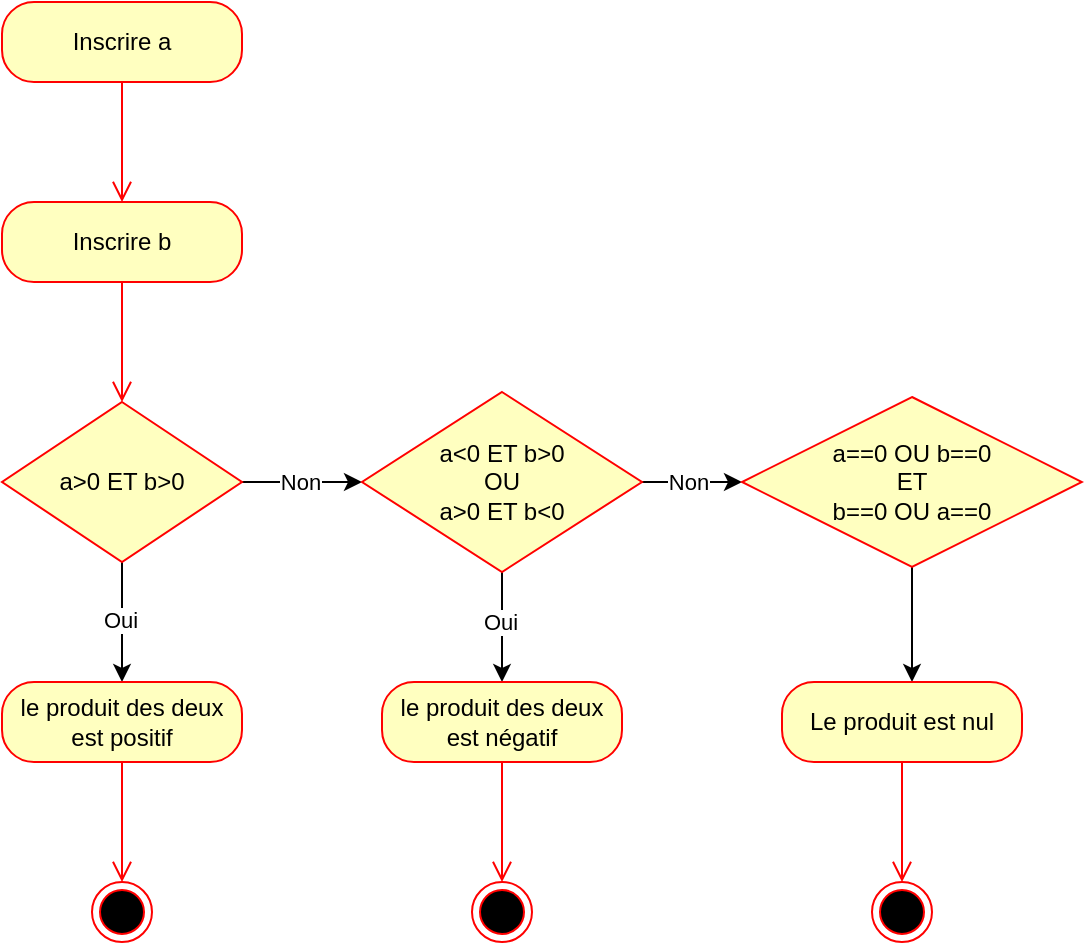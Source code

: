 <mxfile version="22.0.3" type="device">
  <diagram name="Page-1" id="1obBWLqowYyARvPOqe6l">
    <mxGraphModel dx="424" dy="605" grid="1" gridSize="10" guides="1" tooltips="1" connect="1" arrows="1" fold="1" page="1" pageScale="1" pageWidth="827" pageHeight="1169" math="0" shadow="0">
      <root>
        <mxCell id="0" />
        <mxCell id="1" parent="0" />
        <mxCell id="rDlRXXDWAEyXCIB3qSJB-1" value="Inscrire a" style="rounded=1;whiteSpace=wrap;html=1;arcSize=40;fontColor=#000000;fillColor=#ffffc0;strokeColor=#ff0000;" vertex="1" parent="1">
          <mxGeometry x="30" y="30" width="120" height="40" as="geometry" />
        </mxCell>
        <mxCell id="rDlRXXDWAEyXCIB3qSJB-2" value="" style="edgeStyle=orthogonalEdgeStyle;html=1;verticalAlign=bottom;endArrow=open;endSize=8;strokeColor=#ff0000;rounded=0;" edge="1" source="rDlRXXDWAEyXCIB3qSJB-1" parent="1">
          <mxGeometry relative="1" as="geometry">
            <mxPoint x="90" y="130" as="targetPoint" />
          </mxGeometry>
        </mxCell>
        <mxCell id="rDlRXXDWAEyXCIB3qSJB-3" value="Inscrire b" style="rounded=1;whiteSpace=wrap;html=1;arcSize=40;fontColor=#000000;fillColor=#ffffc0;strokeColor=#ff0000;" vertex="1" parent="1">
          <mxGeometry x="30" y="130" width="120" height="40" as="geometry" />
        </mxCell>
        <mxCell id="rDlRXXDWAEyXCIB3qSJB-4" value="" style="edgeStyle=orthogonalEdgeStyle;html=1;verticalAlign=bottom;endArrow=open;endSize=8;strokeColor=#ff0000;rounded=0;" edge="1" source="rDlRXXDWAEyXCIB3qSJB-3" parent="1">
          <mxGeometry relative="1" as="geometry">
            <mxPoint x="90" y="230" as="targetPoint" />
          </mxGeometry>
        </mxCell>
        <mxCell id="rDlRXXDWAEyXCIB3qSJB-11" style="edgeStyle=orthogonalEdgeStyle;rounded=0;orthogonalLoop=1;jettySize=auto;html=1;" edge="1" parent="1" source="rDlRXXDWAEyXCIB3qSJB-5">
          <mxGeometry relative="1" as="geometry">
            <mxPoint x="210" y="270" as="targetPoint" />
          </mxGeometry>
        </mxCell>
        <mxCell id="rDlRXXDWAEyXCIB3qSJB-16" value="Non" style="edgeLabel;html=1;align=center;verticalAlign=middle;resizable=0;points=[];" vertex="1" connectable="0" parent="rDlRXXDWAEyXCIB3qSJB-11">
          <mxGeometry x="-0.041" relative="1" as="geometry">
            <mxPoint as="offset" />
          </mxGeometry>
        </mxCell>
        <mxCell id="rDlRXXDWAEyXCIB3qSJB-12" style="edgeStyle=orthogonalEdgeStyle;rounded=0;orthogonalLoop=1;jettySize=auto;html=1;" edge="1" parent="1" source="rDlRXXDWAEyXCIB3qSJB-5">
          <mxGeometry relative="1" as="geometry">
            <mxPoint x="90" y="370" as="targetPoint" />
          </mxGeometry>
        </mxCell>
        <mxCell id="rDlRXXDWAEyXCIB3qSJB-15" value="Oui" style="edgeLabel;html=1;align=center;verticalAlign=middle;resizable=0;points=[];" vertex="1" connectable="0" parent="rDlRXXDWAEyXCIB3qSJB-12">
          <mxGeometry x="-0.041" y="-1" relative="1" as="geometry">
            <mxPoint as="offset" />
          </mxGeometry>
        </mxCell>
        <mxCell id="rDlRXXDWAEyXCIB3qSJB-5" value="a&amp;gt;0 ET b&amp;gt;0" style="rhombus;whiteSpace=wrap;html=1;fontColor=#000000;fillColor=#ffffc0;strokeColor=#ff0000;" vertex="1" parent="1">
          <mxGeometry x="30" y="230" width="120" height="80" as="geometry" />
        </mxCell>
        <mxCell id="rDlRXXDWAEyXCIB3qSJB-13" style="edgeStyle=orthogonalEdgeStyle;rounded=0;orthogonalLoop=1;jettySize=auto;html=1;" edge="1" parent="1" source="rDlRXXDWAEyXCIB3qSJB-8">
          <mxGeometry relative="1" as="geometry">
            <mxPoint x="280" y="370" as="targetPoint" />
          </mxGeometry>
        </mxCell>
        <mxCell id="rDlRXXDWAEyXCIB3qSJB-18" value="Oui" style="edgeLabel;html=1;align=center;verticalAlign=middle;resizable=0;points=[];" vertex="1" connectable="0" parent="rDlRXXDWAEyXCIB3qSJB-13">
          <mxGeometry x="-0.099" y="-1" relative="1" as="geometry">
            <mxPoint as="offset" />
          </mxGeometry>
        </mxCell>
        <mxCell id="rDlRXXDWAEyXCIB3qSJB-14" style="edgeStyle=orthogonalEdgeStyle;rounded=0;orthogonalLoop=1;jettySize=auto;html=1;" edge="1" parent="1" source="rDlRXXDWAEyXCIB3qSJB-8">
          <mxGeometry relative="1" as="geometry">
            <mxPoint x="400" y="270" as="targetPoint" />
          </mxGeometry>
        </mxCell>
        <mxCell id="rDlRXXDWAEyXCIB3qSJB-17" value="Non" style="edgeLabel;html=1;align=center;verticalAlign=middle;resizable=0;points=[];" vertex="1" connectable="0" parent="rDlRXXDWAEyXCIB3qSJB-14">
          <mxGeometry x="-0.089" relative="1" as="geometry">
            <mxPoint as="offset" />
          </mxGeometry>
        </mxCell>
        <mxCell id="rDlRXXDWAEyXCIB3qSJB-8" value="a&amp;lt;0 ET b&amp;gt;0 &lt;br&gt;OU &lt;br&gt;a&amp;gt;0 ET b&amp;lt;0" style="rhombus;whiteSpace=wrap;html=1;fontColor=#000000;fillColor=#ffffc0;strokeColor=#ff0000;" vertex="1" parent="1">
          <mxGeometry x="210" y="225" width="140" height="90" as="geometry" />
        </mxCell>
        <mxCell id="rDlRXXDWAEyXCIB3qSJB-19" value="" style="ellipse;html=1;shape=endState;fillColor=#000000;strokeColor=#ff0000;" vertex="1" parent="1">
          <mxGeometry x="75" y="470" width="30" height="30" as="geometry" />
        </mxCell>
        <mxCell id="rDlRXXDWAEyXCIB3qSJB-20" value="" style="ellipse;html=1;shape=endState;fillColor=#000000;strokeColor=#ff0000;" vertex="1" parent="1">
          <mxGeometry x="265" y="470" width="30" height="30" as="geometry" />
        </mxCell>
        <mxCell id="rDlRXXDWAEyXCIB3qSJB-30" style="edgeStyle=orthogonalEdgeStyle;rounded=0;orthogonalLoop=1;jettySize=auto;html=1;" edge="1" parent="1" source="rDlRXXDWAEyXCIB3qSJB-21">
          <mxGeometry relative="1" as="geometry">
            <mxPoint x="485" y="370" as="targetPoint" />
          </mxGeometry>
        </mxCell>
        <mxCell id="rDlRXXDWAEyXCIB3qSJB-21" value="a==0 OU b==0&lt;br&gt;ET&lt;br&gt;b==0 OU a==0" style="rhombus;whiteSpace=wrap;html=1;fontColor=#000000;fillColor=#ffffc0;strokeColor=#ff0000;" vertex="1" parent="1">
          <mxGeometry x="400" y="227.5" width="170" height="85" as="geometry" />
        </mxCell>
        <mxCell id="rDlRXXDWAEyXCIB3qSJB-24" value="le produit des deux est positif" style="rounded=1;whiteSpace=wrap;html=1;arcSize=40;fontColor=#000000;fillColor=#ffffc0;strokeColor=#ff0000;" vertex="1" parent="1">
          <mxGeometry x="30" y="370" width="120" height="40" as="geometry" />
        </mxCell>
        <mxCell id="rDlRXXDWAEyXCIB3qSJB-25" value="" style="edgeStyle=orthogonalEdgeStyle;html=1;verticalAlign=bottom;endArrow=open;endSize=8;strokeColor=#ff0000;rounded=0;" edge="1" source="rDlRXXDWAEyXCIB3qSJB-24" parent="1">
          <mxGeometry relative="1" as="geometry">
            <mxPoint x="90" y="470" as="targetPoint" />
          </mxGeometry>
        </mxCell>
        <mxCell id="rDlRXXDWAEyXCIB3qSJB-26" value="le produit des deux est négatif" style="rounded=1;whiteSpace=wrap;html=1;arcSize=40;fontColor=#000000;fillColor=#ffffc0;strokeColor=#ff0000;" vertex="1" parent="1">
          <mxGeometry x="220" y="370" width="120" height="40" as="geometry" />
        </mxCell>
        <mxCell id="rDlRXXDWAEyXCIB3qSJB-27" value="" style="edgeStyle=orthogonalEdgeStyle;html=1;verticalAlign=bottom;endArrow=open;endSize=8;strokeColor=#ff0000;rounded=0;" edge="1" source="rDlRXXDWAEyXCIB3qSJB-26" parent="1">
          <mxGeometry relative="1" as="geometry">
            <mxPoint x="280" y="470" as="targetPoint" />
          </mxGeometry>
        </mxCell>
        <mxCell id="rDlRXXDWAEyXCIB3qSJB-33" value="Le produit est nul" style="rounded=1;whiteSpace=wrap;html=1;arcSize=40;fontColor=#000000;fillColor=#ffffc0;strokeColor=#ff0000;" vertex="1" parent="1">
          <mxGeometry x="420" y="370" width="120" height="40" as="geometry" />
        </mxCell>
        <mxCell id="rDlRXXDWAEyXCIB3qSJB-34" value="" style="edgeStyle=orthogonalEdgeStyle;html=1;verticalAlign=bottom;endArrow=open;endSize=8;strokeColor=#ff0000;rounded=0;" edge="1" source="rDlRXXDWAEyXCIB3qSJB-33" parent="1">
          <mxGeometry relative="1" as="geometry">
            <mxPoint x="480" y="470" as="targetPoint" />
          </mxGeometry>
        </mxCell>
        <mxCell id="rDlRXXDWAEyXCIB3qSJB-36" value="" style="ellipse;html=1;shape=endState;fillColor=#000000;strokeColor=#ff0000;" vertex="1" parent="1">
          <mxGeometry x="465" y="470" width="30" height="30" as="geometry" />
        </mxCell>
      </root>
    </mxGraphModel>
  </diagram>
</mxfile>
